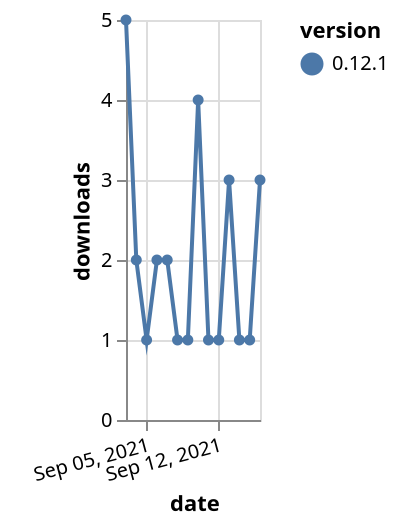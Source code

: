 {"$schema": "https://vega.github.io/schema/vega-lite/v5.json", "description": "A simple bar chart with embedded data.", "data": {"values": [{"date": "2021-09-03", "total": 570, "delta": 5, "version": "0.12.1"}, {"date": "2021-09-04", "total": 572, "delta": 2, "version": "0.12.1"}, {"date": "2021-09-05", "total": 573, "delta": 1, "version": "0.12.1"}, {"date": "2021-09-06", "total": 575, "delta": 2, "version": "0.12.1"}, {"date": "2021-09-07", "total": 577, "delta": 2, "version": "0.12.1"}, {"date": "2021-09-08", "total": 578, "delta": 1, "version": "0.12.1"}, {"date": "2021-09-09", "total": 579, "delta": 1, "version": "0.12.1"}, {"date": "2021-09-10", "total": 583, "delta": 4, "version": "0.12.1"}, {"date": "2021-09-11", "total": 584, "delta": 1, "version": "0.12.1"}, {"date": "2021-09-12", "total": 585, "delta": 1, "version": "0.12.1"}, {"date": "2021-09-13", "total": 588, "delta": 3, "version": "0.12.1"}, {"date": "2021-09-14", "total": 589, "delta": 1, "version": "0.12.1"}, {"date": "2021-09-15", "total": 590, "delta": 1, "version": "0.12.1"}, {"date": "2021-09-16", "total": 593, "delta": 3, "version": "0.12.1"}]}, "width": "container", "mark": {"type": "line", "point": {"filled": true}}, "encoding": {"x": {"field": "date", "type": "temporal", "timeUnit": "yearmonthdate", "title": "date", "axis": {"labelAngle": -15}}, "y": {"field": "delta", "type": "quantitative", "title": "downloads"}, "color": {"field": "version", "type": "nominal"}, "tooltip": {"field": "delta"}}}